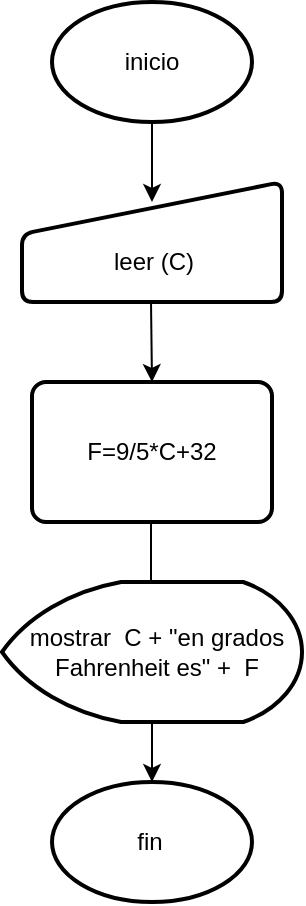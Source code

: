 <mxfile version="14.3.1" type="github">
  <diagram id="9x8AgEFm8JcBs6ROT7dz" name="Page-1">
    <mxGraphModel dx="868" dy="482" grid="1" gridSize="10" guides="1" tooltips="1" connect="1" arrows="1" fold="1" page="1" pageScale="1" pageWidth="850" pageHeight="1100" math="0" shadow="0">
      <root>
        <mxCell id="0" />
        <mxCell id="1" parent="0" />
        <mxCell id="WwBl7ZBWBrr476BR-5NG-23" value="" style="strokeWidth=2;html=1;shape=mxgraph.flowchart.start_1;whiteSpace=wrap;" vertex="1" parent="1">
          <mxGeometry x="80" y="40" width="100" height="60" as="geometry" />
        </mxCell>
        <mxCell id="WwBl7ZBWBrr476BR-5NG-2" value="inicio" style="text;html=1;strokeColor=none;fillColor=none;align=center;verticalAlign=middle;whiteSpace=wrap;rounded=0;" vertex="1" parent="1">
          <mxGeometry x="110" y="60" width="40" height="20" as="geometry" />
        </mxCell>
        <mxCell id="WwBl7ZBWBrr476BR-5NG-4" value="" style="endArrow=classic;html=1;exitX=0.5;exitY=1;exitDx=0;exitDy=0;" edge="1" parent="1">
          <mxGeometry width="50" height="50" relative="1" as="geometry">
            <mxPoint x="130" y="100" as="sourcePoint" />
            <mxPoint x="130" y="140" as="targetPoint" />
            <Array as="points" />
          </mxGeometry>
        </mxCell>
        <mxCell id="WwBl7ZBWBrr476BR-5NG-6" value="" style="html=1;strokeWidth=2;shape=manualInput;whiteSpace=wrap;rounded=1;size=26;arcSize=11;" vertex="1" parent="1">
          <mxGeometry x="65" y="130" width="130" height="60" as="geometry" />
        </mxCell>
        <mxCell id="WwBl7ZBWBrr476BR-5NG-8" value="leer (C)" style="text;html=1;strokeColor=none;fillColor=none;align=center;verticalAlign=middle;whiteSpace=wrap;rounded=0;" vertex="1" parent="1">
          <mxGeometry x="101" y="160" width="60" height="20" as="geometry" />
        </mxCell>
        <mxCell id="WwBl7ZBWBrr476BR-5NG-10" value="" style="endArrow=classic;html=1;" edge="1" parent="1">
          <mxGeometry width="50" height="50" relative="1" as="geometry">
            <mxPoint x="129.5" y="190" as="sourcePoint" />
            <mxPoint x="130" y="230" as="targetPoint" />
          </mxGeometry>
        </mxCell>
        <mxCell id="WwBl7ZBWBrr476BR-5NG-15" value="" style="endArrow=classic;html=1;" edge="1" parent="1">
          <mxGeometry width="50" height="50" relative="1" as="geometry">
            <mxPoint x="129.5" y="300" as="sourcePoint" />
            <mxPoint x="129.5" y="340" as="targetPoint" />
            <Array as="points">
              <mxPoint x="129.5" y="320" />
            </Array>
          </mxGeometry>
        </mxCell>
        <mxCell id="WwBl7ZBWBrr476BR-5NG-18" value="" style="strokeWidth=2;html=1;shape=mxgraph.flowchart.display;whiteSpace=wrap;" vertex="1" parent="1">
          <mxGeometry x="55" y="330" width="150" height="70" as="geometry" />
        </mxCell>
        <mxCell id="WwBl7ZBWBrr476BR-5NG-19" value="" style="strokeWidth=2;html=1;shape=mxgraph.flowchart.start_1;whiteSpace=wrap;" vertex="1" parent="1">
          <mxGeometry x="80" y="430" width="100" height="60" as="geometry" />
        </mxCell>
        <mxCell id="WwBl7ZBWBrr476BR-5NG-21" value="" style="rounded=1;whiteSpace=wrap;html=1;absoluteArcSize=1;arcSize=14;strokeWidth=2;" vertex="1" parent="1">
          <mxGeometry x="70" y="230" width="120" height="70" as="geometry" />
        </mxCell>
        <mxCell id="WwBl7ZBWBrr476BR-5NG-12" value="F=9/5*C+32" style="text;html=1;strokeColor=none;fillColor=none;align=center;verticalAlign=middle;whiteSpace=wrap;rounded=0;" vertex="1" parent="1">
          <mxGeometry x="95" y="250" width="70" height="30" as="geometry" />
        </mxCell>
        <mxCell id="WwBl7ZBWBrr476BR-5NG-22" value="mostrar&amp;nbsp; C + &quot;en grados Fahrenheit es&quot; +&amp;nbsp; F" style="text;html=1;strokeColor=none;fillColor=none;align=center;verticalAlign=middle;whiteSpace=wrap;rounded=0;" vertex="1" parent="1">
          <mxGeometry x="65" y="335" width="135" height="60" as="geometry" />
        </mxCell>
        <mxCell id="WwBl7ZBWBrr476BR-5NG-26" value="fin" style="text;html=1;strokeColor=none;fillColor=none;align=center;verticalAlign=middle;whiteSpace=wrap;rounded=0;" vertex="1" parent="1">
          <mxGeometry x="108.5" y="450" width="40" height="20" as="geometry" />
        </mxCell>
        <mxCell id="WwBl7ZBWBrr476BR-5NG-30" value="" style="endArrow=classic;html=1;" edge="1" parent="1">
          <mxGeometry width="50" height="50" relative="1" as="geometry">
            <mxPoint x="130" y="400" as="sourcePoint" />
            <mxPoint x="130" y="430" as="targetPoint" />
          </mxGeometry>
        </mxCell>
      </root>
    </mxGraphModel>
  </diagram>
</mxfile>

